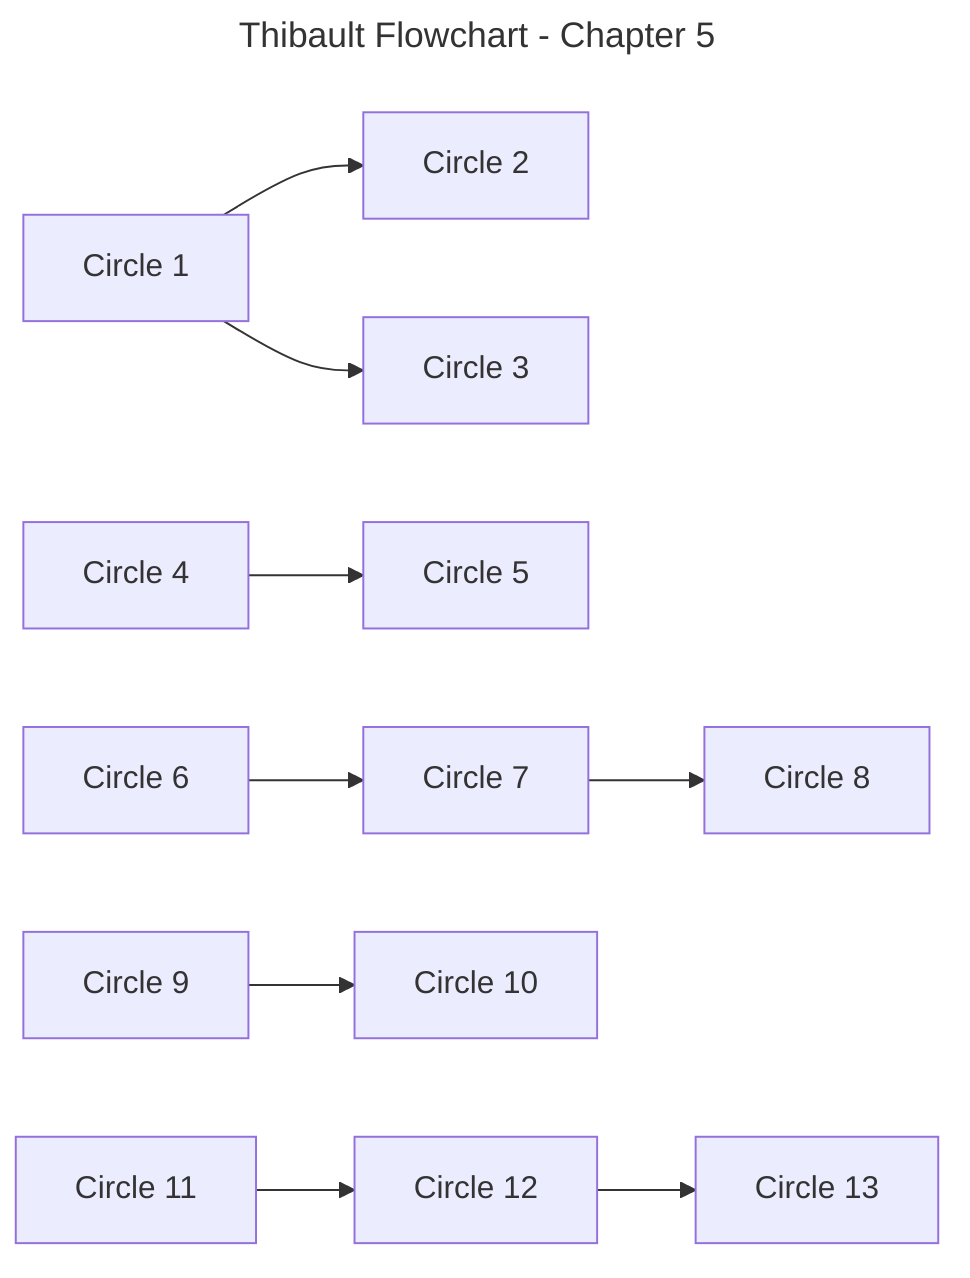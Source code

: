 ---
title: Thibault Flowchart - Chapter 5
config:
  layout: dagre
  flowchart:
    htmlLabels: false
---
flowchart LR
	%% Nodes
	T05_C01["Circle 1"]
	T05_C02["Circle 2"]
	T05_C03["Circle 3"]
	T05_C04["Circle 4"]
	T05_C05["Circle 5"]
	T05_C06["Circle 6"]
	T05_C07["Circle 7"]
	T05_C08["Circle 8"]
	T05_C09["Circle 9"]
	T05_C10["Circle 10"]
	T05_C11["Circle 11"]
	T05_C12["Circle 12"]
	T05_C13["Circle 13"]

	%% Edges
	T05_C01 --> T05_C02
	T05_C01 --> T05_C03
	T05_C04 --> T05_C05
	T05_C06 --> T05_C07
	T05_C07 --> T05_C08
	T05_C09 --> T05_C10
	T05_C11 --> T05_C12
	T05_C12 --> T05_C13